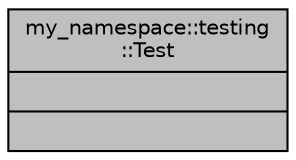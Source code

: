 digraph "my_namespace::testing::Test"
{
  edge [fontname="Helvetica",fontsize="10",labelfontname="Helvetica",labelfontsize="10"];
  node [fontname="Helvetica",fontsize="10",shape=record];
  Node1 [label="{my_namespace::testing\l::Test\n||}",height=0.2,width=0.4,color="black", fillcolor="grey75", style="filled", fontcolor="black"];
}
